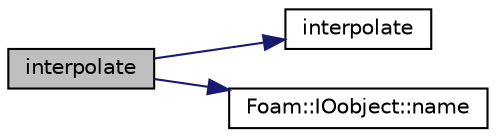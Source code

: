 digraph "interpolate"
{
  bgcolor="transparent";
  edge [fontname="Helvetica",fontsize="10",labelfontname="Helvetica",labelfontsize="10"];
  node [fontname="Helvetica",fontsize="10",shape=record];
  rankdir="LR";
  Node1025 [label="interpolate",height=0.2,width=0.4,color="black", fillcolor="grey75", style="filled", fontcolor="black"];
  Node1025 -> Node1026 [color="midnightblue",fontsize="10",style="solid",fontname="Helvetica"];
  Node1026 [label="interpolate",height=0.2,width=0.4,color="black",URL="$a24117.html#a22c917059b7764b7b84d39881502d1c7",tooltip="Interpolate volField using inverse distance weighting. "];
  Node1025 -> Node1027 [color="midnightblue",fontsize="10",style="solid",fontname="Helvetica"];
  Node1027 [label="Foam::IOobject::name",height=0.2,width=0.4,color="black",URL="$a27249.html#acc80e00a8ac919288fb55bd14cc88bf6",tooltip="Return name. "];
}
